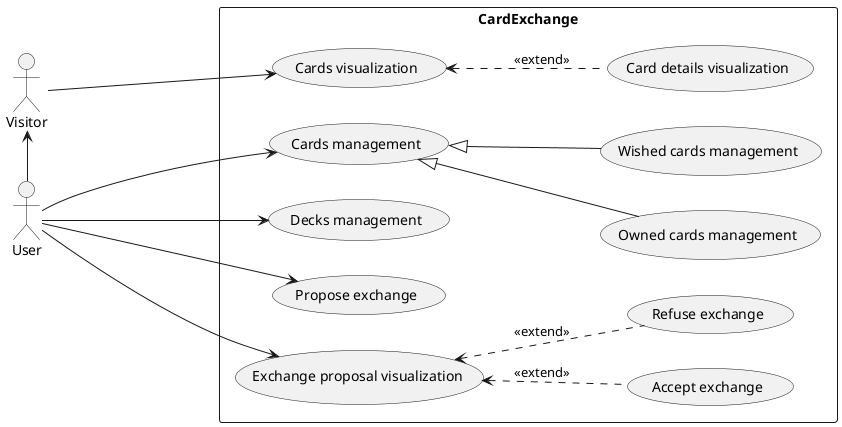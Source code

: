 @startuml Use Case
left to right direction

actor Visitor as  V
actor User as U


rectangle CardExchange {
  (Cards visualization) as UC3
  (Card details visualization) as UC4

  (Cards management) as UC5
  (Owned cards management) as UC6
  (Wished cards management) as UC7
  (Decks management) as UC8

  (Propose exchange) as UC9
  (Exchange proposal visualization) as UC10
  (Accept exchange) as UC11
  (Refuse exchange) as UC12
}


V <- U

V ----> UC3
UC3 <.. UC4 : <<extend>>

U ----> UC5
UC5 ^-- UC6
UC5 ^-- UC7
U ----> UC8

U ----> UC9
U ----> UC10
UC10 <.. UC11 : <<extend>>
UC10 <.. UC12 : <<extend>>

@enduml